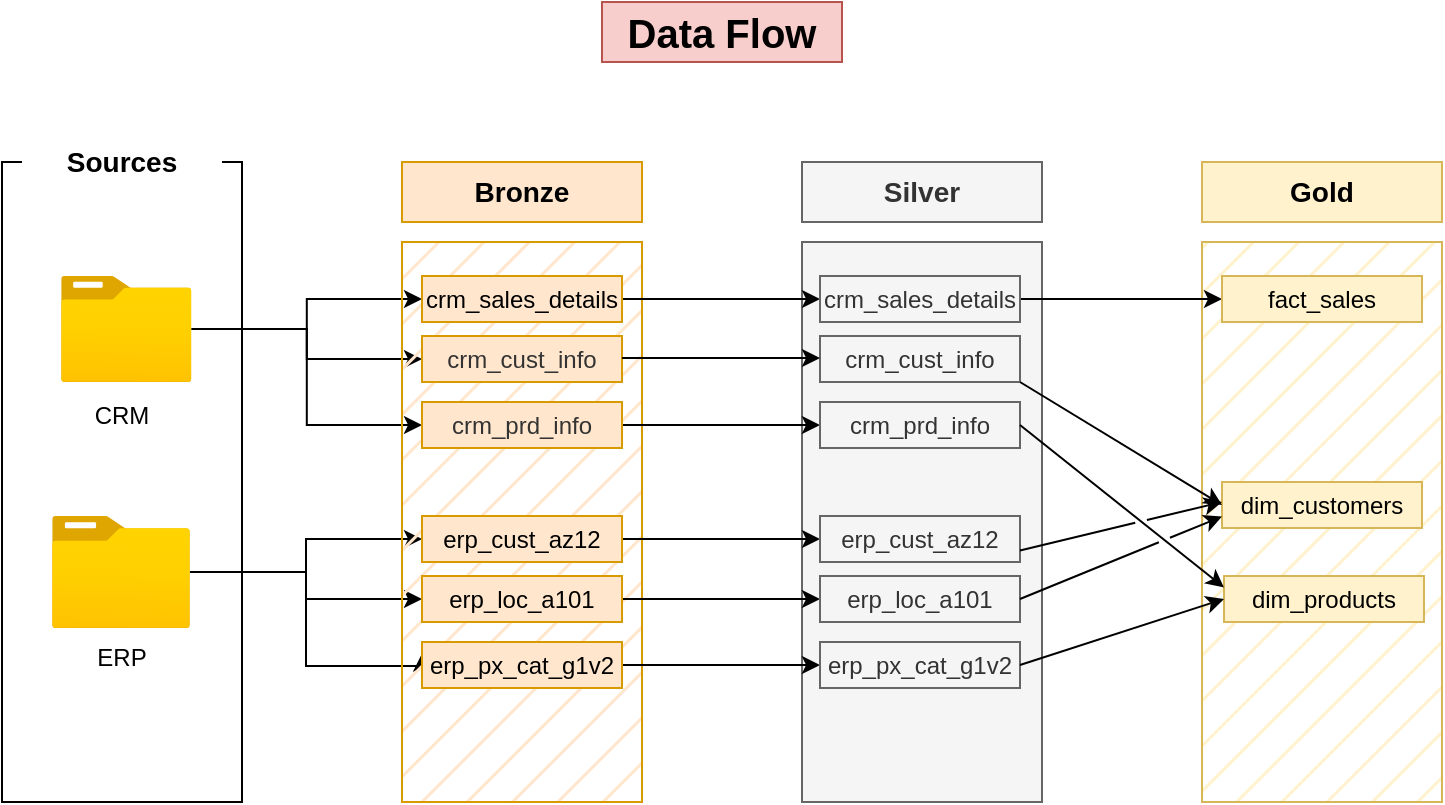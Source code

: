 <mxfile version="26.0.16">
  <diagram name="Page-1" id="04TNSkbF9t5jOKugNn2P">
    <mxGraphModel dx="1036" dy="606" grid="1" gridSize="10" guides="1" tooltips="1" connect="1" arrows="1" fold="1" page="1" pageScale="1" pageWidth="850" pageHeight="1100" math="0" shadow="0">
      <root>
        <mxCell id="0" />
        <mxCell id="1" parent="0" />
        <mxCell id="wuhGBY1TY2gU1PfCQ6AU-1" value="" style="rounded=0;whiteSpace=wrap;html=1;" parent="1" vertex="1">
          <mxGeometry x="40" y="120" width="120" height="320" as="geometry" />
        </mxCell>
        <mxCell id="wuhGBY1TY2gU1PfCQ6AU-28" style="edgeStyle=orthogonalEdgeStyle;rounded=0;orthogonalLoop=1;jettySize=auto;html=1;entryX=0;entryY=0.5;entryDx=0;entryDy=0;" parent="1" source="wuhGBY1TY2gU1PfCQ6AU-3" target="wuhGBY1TY2gU1PfCQ6AU-21" edge="1">
          <mxGeometry relative="1" as="geometry" />
        </mxCell>
        <mxCell id="wuhGBY1TY2gU1PfCQ6AU-29" style="edgeStyle=orthogonalEdgeStyle;rounded=0;orthogonalLoop=1;jettySize=auto;html=1;entryX=0;entryY=0.5;entryDx=0;entryDy=0;" parent="1" source="wuhGBY1TY2gU1PfCQ6AU-3" target="wuhGBY1TY2gU1PfCQ6AU-20" edge="1">
          <mxGeometry relative="1" as="geometry" />
        </mxCell>
        <mxCell id="wuhGBY1TY2gU1PfCQ6AU-30" style="edgeStyle=orthogonalEdgeStyle;rounded=0;orthogonalLoop=1;jettySize=auto;html=1;entryX=0;entryY=0.5;entryDx=0;entryDy=0;" parent="1" source="wuhGBY1TY2gU1PfCQ6AU-3" target="wuhGBY1TY2gU1PfCQ6AU-19" edge="1">
          <mxGeometry relative="1" as="geometry" />
        </mxCell>
        <mxCell id="wuhGBY1TY2gU1PfCQ6AU-3" value="" style="image;aspect=fixed;html=1;points=[];align=center;fontSize=12;image=img/lib/azure2/general/Folder_Blank.svg;" parent="1" vertex="1">
          <mxGeometry x="69.5" y="177" width="65.3" height="53" as="geometry" />
        </mxCell>
        <mxCell id="wuhGBY1TY2gU1PfCQ6AU-34" style="edgeStyle=orthogonalEdgeStyle;rounded=0;orthogonalLoop=1;jettySize=auto;html=1;entryX=0;entryY=0.5;entryDx=0;entryDy=0;" parent="1" source="wuhGBY1TY2gU1PfCQ6AU-4" target="wuhGBY1TY2gU1PfCQ6AU-23" edge="1">
          <mxGeometry relative="1" as="geometry" />
        </mxCell>
        <mxCell id="wuhGBY1TY2gU1PfCQ6AU-35" style="edgeStyle=orthogonalEdgeStyle;rounded=0;orthogonalLoop=1;jettySize=auto;html=1;entryX=0;entryY=0.5;entryDx=0;entryDy=0;" parent="1" source="wuhGBY1TY2gU1PfCQ6AU-4" target="wuhGBY1TY2gU1PfCQ6AU-22" edge="1">
          <mxGeometry relative="1" as="geometry" />
        </mxCell>
        <mxCell id="wuhGBY1TY2gU1PfCQ6AU-36" style="edgeStyle=orthogonalEdgeStyle;rounded=0;orthogonalLoop=1;jettySize=auto;html=1;entryX=0;entryY=0.25;entryDx=0;entryDy=0;" parent="1" source="wuhGBY1TY2gU1PfCQ6AU-4" target="wuhGBY1TY2gU1PfCQ6AU-24" edge="1">
          <mxGeometry relative="1" as="geometry">
            <Array as="points">
              <mxPoint x="192" y="325" />
              <mxPoint x="192" y="372" />
              <mxPoint x="250" y="372" />
            </Array>
          </mxGeometry>
        </mxCell>
        <mxCell id="wuhGBY1TY2gU1PfCQ6AU-4" value="" style="image;aspect=fixed;html=1;points=[];align=center;fontSize=12;image=img/lib/azure2/general/Folder_Blank.svg;" parent="1" vertex="1">
          <mxGeometry x="65" y="297" width="69" height="56.0" as="geometry" />
        </mxCell>
        <mxCell id="wuhGBY1TY2gU1PfCQ6AU-5" value="CRM" style="text;html=1;align=center;verticalAlign=middle;whiteSpace=wrap;rounded=0;" parent="1" vertex="1">
          <mxGeometry x="69.5" y="230" width="60" height="33" as="geometry" />
        </mxCell>
        <mxCell id="wuhGBY1TY2gU1PfCQ6AU-6" value="ERP" style="text;html=1;align=center;verticalAlign=middle;whiteSpace=wrap;rounded=0;" parent="1" vertex="1">
          <mxGeometry x="69.5" y="353" width="60" height="30" as="geometry" />
        </mxCell>
        <mxCell id="wuhGBY1TY2gU1PfCQ6AU-7" value="" style="rounded=0;whiteSpace=wrap;html=1;fillColor=#ffe6cc;strokeColor=#d79b00;fillStyle=hatch;" parent="1" vertex="1">
          <mxGeometry x="240" y="160" width="120" height="280" as="geometry" />
        </mxCell>
        <mxCell id="wuhGBY1TY2gU1PfCQ6AU-8" value="" style="rounded=0;whiteSpace=wrap;html=1;fillColor=#f5f5f5;fontColor=#333333;strokeColor=#666666;" parent="1" vertex="1">
          <mxGeometry x="440" y="160" width="120" height="280" as="geometry" />
        </mxCell>
        <mxCell id="wuhGBY1TY2gU1PfCQ6AU-11" value="" style="rounded=0;whiteSpace=wrap;html=1;fillColor=#fff2cc;strokeColor=#d6b656;fillStyle=hatch;" parent="1" vertex="1">
          <mxGeometry x="640" y="160" width="120" height="280" as="geometry" />
        </mxCell>
        <mxCell id="wuhGBY1TY2gU1PfCQ6AU-12" value="Sources" style="rounded=1;whiteSpace=wrap;html=1;strokeColor=none;fontSize=14;fontStyle=1" parent="1" vertex="1">
          <mxGeometry x="50" y="90" width="100" height="60" as="geometry" />
        </mxCell>
        <mxCell id="wuhGBY1TY2gU1PfCQ6AU-13" value="Data Flow" style="rounded=0;whiteSpace=wrap;html=1;fontStyle=1;fontSize=20;fillColor=#f8cecc;strokeColor=#b85450;" parent="1" vertex="1">
          <mxGeometry x="340" y="40" width="120" height="30" as="geometry" />
        </mxCell>
        <mxCell id="wuhGBY1TY2gU1PfCQ6AU-14" value="Bronze" style="rounded=0;whiteSpace=wrap;html=1;fontStyle=1;fontSize=14;strokeColor=#d79b00;fillColor=#ffe6cc;fillStyle=auto;" parent="1" vertex="1">
          <mxGeometry x="240" y="120" width="120" height="30" as="geometry" />
        </mxCell>
        <mxCell id="wuhGBY1TY2gU1PfCQ6AU-17" value="Silver" style="rounded=0;whiteSpace=wrap;html=1;fontStyle=1;fontSize=14;strokeColor=#666666;fillColor=#f5f5f5;fillStyle=auto;fontColor=#333333;" parent="1" vertex="1">
          <mxGeometry x="440" y="120" width="120" height="30" as="geometry" />
        </mxCell>
        <mxCell id="wuhGBY1TY2gU1PfCQ6AU-18" value="Gold" style="rounded=0;whiteSpace=wrap;html=1;fontStyle=1;fontSize=14;strokeColor=#d6b656;fillColor=#fff2cc;fillStyle=auto;" parent="1" vertex="1">
          <mxGeometry x="640" y="120" width="120" height="30" as="geometry" />
        </mxCell>
        <mxCell id="wuhGBY1TY2gU1PfCQ6AU-44" style="edgeStyle=orthogonalEdgeStyle;rounded=0;orthogonalLoop=1;jettySize=auto;html=1;entryX=0;entryY=0.5;entryDx=0;entryDy=0;" parent="1" source="wuhGBY1TY2gU1PfCQ6AU-19" target="wuhGBY1TY2gU1PfCQ6AU-38" edge="1">
          <mxGeometry relative="1" as="geometry" />
        </mxCell>
        <mxCell id="wuhGBY1TY2gU1PfCQ6AU-19" value="crm_sales_details" style="rounded=0;whiteSpace=wrap;html=1;fillColor=#ffe6cc;strokeColor=#d79b00;" parent="1" vertex="1">
          <mxGeometry x="250" y="177" width="100" height="23" as="geometry" />
        </mxCell>
        <mxCell id="wuhGBY1TY2gU1PfCQ6AU-20" value="&lt;span style=&quot;color: rgb(51, 51, 51);&quot;&gt;crm_cust_info&lt;/span&gt;" style="rounded=0;whiteSpace=wrap;html=1;fillColor=#ffe6cc;strokeColor=#d79b00;" parent="1" vertex="1">
          <mxGeometry x="250" y="207" width="100" height="23" as="geometry" />
        </mxCell>
        <mxCell id="wuhGBY1TY2gU1PfCQ6AU-46" style="edgeStyle=orthogonalEdgeStyle;rounded=0;orthogonalLoop=1;jettySize=auto;html=1;" parent="1" source="wuhGBY1TY2gU1PfCQ6AU-21" target="wuhGBY1TY2gU1PfCQ6AU-40" edge="1">
          <mxGeometry relative="1" as="geometry" />
        </mxCell>
        <mxCell id="wuhGBY1TY2gU1PfCQ6AU-21" value="&lt;span style=&quot;color: rgb(51, 51, 51);&quot;&gt;crm_prd_info&lt;/span&gt;" style="rounded=0;whiteSpace=wrap;html=1;fillColor=#ffe6cc;strokeColor=#d79b00;" parent="1" vertex="1">
          <mxGeometry x="250" y="240" width="100" height="23" as="geometry" />
        </mxCell>
        <mxCell id="wuhGBY1TY2gU1PfCQ6AU-47" style="edgeStyle=orthogonalEdgeStyle;rounded=0;orthogonalLoop=1;jettySize=auto;html=1;entryX=0;entryY=0.5;entryDx=0;entryDy=0;" parent="1" source="wuhGBY1TY2gU1PfCQ6AU-22" target="wuhGBY1TY2gU1PfCQ6AU-41" edge="1">
          <mxGeometry relative="1" as="geometry" />
        </mxCell>
        <mxCell id="wuhGBY1TY2gU1PfCQ6AU-22" value="erp_cust_az12" style="rounded=0;whiteSpace=wrap;html=1;fillColor=#ffe6cc;strokeColor=#d79b00;" parent="1" vertex="1">
          <mxGeometry x="250" y="297" width="100" height="23" as="geometry" />
        </mxCell>
        <mxCell id="wuhGBY1TY2gU1PfCQ6AU-48" style="edgeStyle=orthogonalEdgeStyle;rounded=0;orthogonalLoop=1;jettySize=auto;html=1;entryX=0;entryY=0.5;entryDx=0;entryDy=0;" parent="1" source="wuhGBY1TY2gU1PfCQ6AU-23" target="wuhGBY1TY2gU1PfCQ6AU-42" edge="1">
          <mxGeometry relative="1" as="geometry" />
        </mxCell>
        <mxCell id="wuhGBY1TY2gU1PfCQ6AU-23" value="erp_loc_a101" style="rounded=0;whiteSpace=wrap;html=1;fillColor=#ffe6cc;strokeColor=#d79b00;" parent="1" vertex="1">
          <mxGeometry x="250" y="327" width="100" height="23" as="geometry" />
        </mxCell>
        <mxCell id="wuhGBY1TY2gU1PfCQ6AU-49" style="edgeStyle=orthogonalEdgeStyle;rounded=0;orthogonalLoop=1;jettySize=auto;html=1;entryX=0;entryY=0.5;entryDx=0;entryDy=0;" parent="1" source="wuhGBY1TY2gU1PfCQ6AU-24" target="wuhGBY1TY2gU1PfCQ6AU-43" edge="1">
          <mxGeometry relative="1" as="geometry" />
        </mxCell>
        <mxCell id="wuhGBY1TY2gU1PfCQ6AU-24" value="erp_px_cat_g1v2" style="rounded=0;whiteSpace=wrap;html=1;fillColor=#ffe6cc;strokeColor=#d79b00;" parent="1" vertex="1">
          <mxGeometry x="250" y="360" width="100" height="23" as="geometry" />
        </mxCell>
        <mxCell id="wuhGBY1TY2gU1PfCQ6AU-58" style="edgeStyle=orthogonalEdgeStyle;rounded=0;orthogonalLoop=1;jettySize=auto;html=1;entryX=0;entryY=0.5;entryDx=0;entryDy=0;" parent="1" source="wuhGBY1TY2gU1PfCQ6AU-38" target="wuhGBY1TY2gU1PfCQ6AU-55" edge="1">
          <mxGeometry relative="1" as="geometry" />
        </mxCell>
        <mxCell id="wuhGBY1TY2gU1PfCQ6AU-38" value="crm_sales_details" style="rounded=0;whiteSpace=wrap;html=1;fillColor=#f5f5f5;strokeColor=#666666;fontColor=#333333;" parent="1" vertex="1">
          <mxGeometry x="449" y="177" width="100" height="23" as="geometry" />
        </mxCell>
        <mxCell id="wuhGBY1TY2gU1PfCQ6AU-39" value="crm_cust_info" style="rounded=0;whiteSpace=wrap;html=1;fillColor=#f5f5f5;strokeColor=#666666;fontColor=#333333;" parent="1" vertex="1">
          <mxGeometry x="449" y="207" width="100" height="23" as="geometry" />
        </mxCell>
        <mxCell id="wuhGBY1TY2gU1PfCQ6AU-40" value="crm_prd_info" style="rounded=0;whiteSpace=wrap;html=1;fillColor=#f5f5f5;strokeColor=#666666;fontColor=#333333;" parent="1" vertex="1">
          <mxGeometry x="449" y="240" width="100" height="23" as="geometry" />
        </mxCell>
        <mxCell id="wuhGBY1TY2gU1PfCQ6AU-41" value="erp_cust_az12" style="rounded=0;whiteSpace=wrap;html=1;fillColor=#f5f5f5;strokeColor=#666666;fontColor=#333333;" parent="1" vertex="1">
          <mxGeometry x="449" y="297" width="100" height="23" as="geometry" />
        </mxCell>
        <mxCell id="wuhGBY1TY2gU1PfCQ6AU-42" value="erp_loc_a101" style="rounded=0;whiteSpace=wrap;html=1;fillColor=#f5f5f5;strokeColor=#666666;fontColor=#333333;" parent="1" vertex="1">
          <mxGeometry x="449" y="327" width="100" height="23" as="geometry" />
        </mxCell>
        <mxCell id="wuhGBY1TY2gU1PfCQ6AU-43" value="erp_px_cat_g1v2" style="rounded=0;whiteSpace=wrap;html=1;fillColor=#f5f5f5;strokeColor=#666666;fontColor=#333333;" parent="1" vertex="1">
          <mxGeometry x="449" y="360" width="100" height="23" as="geometry" />
        </mxCell>
        <mxCell id="wuhGBY1TY2gU1PfCQ6AU-45" style="edgeStyle=orthogonalEdgeStyle;rounded=0;orthogonalLoop=1;jettySize=auto;html=1;entryX=0;entryY=0.5;entryDx=0;entryDy=0;" parent="1" edge="1">
          <mxGeometry relative="1" as="geometry">
            <mxPoint x="350" y="218" as="sourcePoint" />
            <mxPoint x="449" y="218" as="targetPoint" />
          </mxGeometry>
        </mxCell>
        <mxCell id="wuhGBY1TY2gU1PfCQ6AU-55" value="fact_sales" style="rounded=0;whiteSpace=wrap;html=1;fillColor=#fff2cc;strokeColor=#d6b656;" parent="1" vertex="1">
          <mxGeometry x="650" y="177" width="100" height="23" as="geometry" />
        </mxCell>
        <mxCell id="wuhGBY1TY2gU1PfCQ6AU-56" value="dim_customers" style="rounded=0;whiteSpace=wrap;html=1;fillColor=#fff2cc;strokeColor=#d6b656;" parent="1" vertex="1">
          <mxGeometry x="650" y="280" width="100" height="23" as="geometry" />
        </mxCell>
        <mxCell id="wuhGBY1TY2gU1PfCQ6AU-57" value="dim_products" style="rounded=0;whiteSpace=wrap;html=1;fillColor=#fff2cc;strokeColor=#d6b656;" parent="1" vertex="1">
          <mxGeometry x="651" y="327" width="100" height="23" as="geometry" />
        </mxCell>
        <mxCell id="wuhGBY1TY2gU1PfCQ6AU-68" value="" style="endArrow=classic;html=1;rounded=0;entryX=0;entryY=0.5;entryDx=0;entryDy=0;exitX=1;exitY=0.5;exitDx=0;exitDy=0;" parent="1" source="wuhGBY1TY2gU1PfCQ6AU-43" target="wuhGBY1TY2gU1PfCQ6AU-57" edge="1">
          <mxGeometry width="50" height="50" relative="1" as="geometry">
            <mxPoint x="428" y="310" as="sourcePoint" />
            <mxPoint x="478" y="260" as="targetPoint" />
          </mxGeometry>
        </mxCell>
        <mxCell id="wuhGBY1TY2gU1PfCQ6AU-71" value="" style="endArrow=classic;html=1;rounded=0;entryX=0;entryY=0.25;entryDx=0;entryDy=0;exitX=1;exitY=0.5;exitDx=0;exitDy=0;jumpStyle=gap;" parent="1" source="wuhGBY1TY2gU1PfCQ6AU-40" target="wuhGBY1TY2gU1PfCQ6AU-57" edge="1">
          <mxGeometry width="50" height="50" relative="1" as="geometry">
            <mxPoint x="400" y="310" as="sourcePoint" />
            <mxPoint x="450" y="260" as="targetPoint" />
          </mxGeometry>
        </mxCell>
        <mxCell id="wuhGBY1TY2gU1PfCQ6AU-72" value="" style="endArrow=classic;html=1;rounded=0;entryX=0;entryY=0.5;entryDx=0;entryDy=0;exitX=1;exitY=1;exitDx=0;exitDy=0;" parent="1" source="wuhGBY1TY2gU1PfCQ6AU-39" target="wuhGBY1TY2gU1PfCQ6AU-56" edge="1">
          <mxGeometry width="50" height="50" relative="1" as="geometry">
            <mxPoint x="400" y="310" as="sourcePoint" />
            <mxPoint x="450" y="260" as="targetPoint" />
          </mxGeometry>
        </mxCell>
        <mxCell id="wuhGBY1TY2gU1PfCQ6AU-73" value="" style="endArrow=classic;html=1;rounded=0;exitX=1;exitY=0.75;exitDx=0;exitDy=0;jumpStyle=gap;" parent="1" source="wuhGBY1TY2gU1PfCQ6AU-41" edge="1">
          <mxGeometry width="50" height="50" relative="1" as="geometry">
            <mxPoint x="400" y="310" as="sourcePoint" />
            <mxPoint x="650" y="290" as="targetPoint" />
          </mxGeometry>
        </mxCell>
        <mxCell id="wuhGBY1TY2gU1PfCQ6AU-74" value="" style="endArrow=classic;html=1;rounded=0;entryX=0;entryY=0.75;entryDx=0;entryDy=0;exitX=1;exitY=0.5;exitDx=0;exitDy=0;jumpStyle=gap;" parent="1" source="wuhGBY1TY2gU1PfCQ6AU-42" target="wuhGBY1TY2gU1PfCQ6AU-56" edge="1">
          <mxGeometry width="50" height="50" relative="1" as="geometry">
            <mxPoint x="400" y="310" as="sourcePoint" />
            <mxPoint x="450" y="260" as="targetPoint" />
          </mxGeometry>
        </mxCell>
      </root>
    </mxGraphModel>
  </diagram>
</mxfile>
